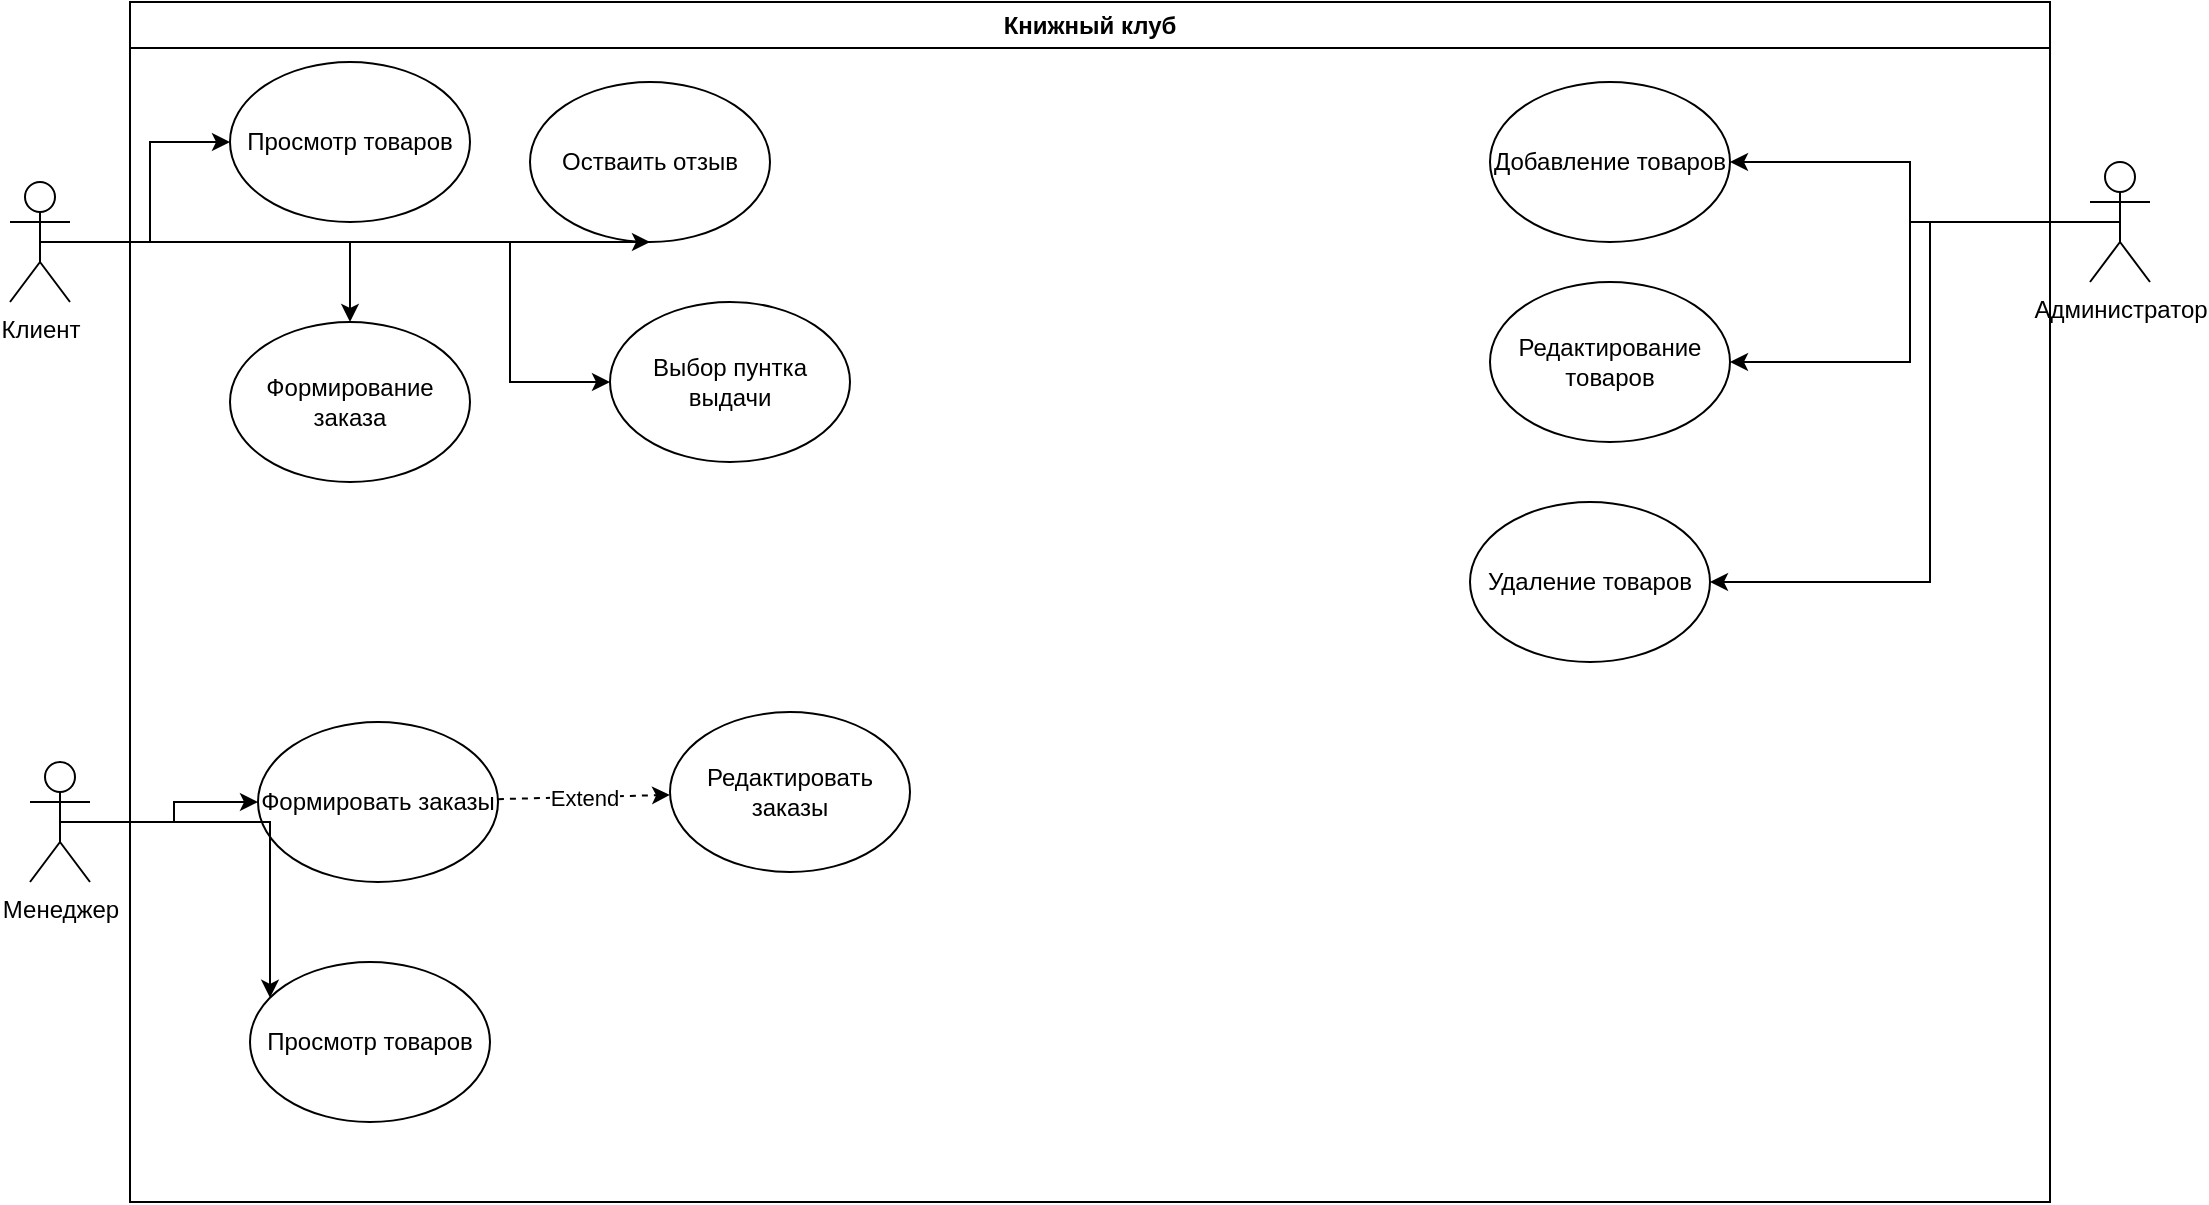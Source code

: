 <mxfile version="24.7.17">
  <diagram name="Страница — 1" id="OxUshxZnZfBiJAVDCdNr">
    <mxGraphModel dx="1434" dy="848" grid="1" gridSize="10" guides="1" tooltips="1" connect="1" arrows="1" fold="1" page="1" pageScale="1" pageWidth="827" pageHeight="1169" math="0" shadow="0">
      <root>
        <mxCell id="0" />
        <mxCell id="1" parent="0" />
        <mxCell id="DEZMkkyd13aNj0rDAgvl-1" value="Книжный клуб" style="swimlane;whiteSpace=wrap;html=1;" vertex="1" parent="1">
          <mxGeometry x="210" y="190" width="960" height="600" as="geometry" />
        </mxCell>
        <mxCell id="DEZMkkyd13aNj0rDAgvl-3" value="&lt;div&gt;Просмотр товаров&lt;/div&gt;" style="ellipse;whiteSpace=wrap;html=1;" vertex="1" parent="DEZMkkyd13aNj0rDAgvl-1">
          <mxGeometry x="50" y="30" width="120" height="80" as="geometry" />
        </mxCell>
        <mxCell id="DEZMkkyd13aNj0rDAgvl-8" value="Формирование заказа" style="ellipse;whiteSpace=wrap;html=1;" vertex="1" parent="DEZMkkyd13aNj0rDAgvl-1">
          <mxGeometry x="50" y="160" width="120" height="80" as="geometry" />
        </mxCell>
        <mxCell id="DEZMkkyd13aNj0rDAgvl-10" value="Формировать заказы" style="ellipse;whiteSpace=wrap;html=1;" vertex="1" parent="DEZMkkyd13aNj0rDAgvl-1">
          <mxGeometry x="64" y="360" width="120" height="80" as="geometry" />
        </mxCell>
        <mxCell id="DEZMkkyd13aNj0rDAgvl-11" value="Остваить отзыв" style="ellipse;whiteSpace=wrap;html=1;" vertex="1" parent="DEZMkkyd13aNj0rDAgvl-1">
          <mxGeometry x="200" y="40" width="120" height="80" as="geometry" />
        </mxCell>
        <mxCell id="DEZMkkyd13aNj0rDAgvl-14" value="Просмотр товаров" style="ellipse;whiteSpace=wrap;html=1;" vertex="1" parent="DEZMkkyd13aNj0rDAgvl-1">
          <mxGeometry x="60" y="480" width="120" height="80" as="geometry" />
        </mxCell>
        <mxCell id="DEZMkkyd13aNj0rDAgvl-17" value="Добавление товаров" style="ellipse;whiteSpace=wrap;html=1;" vertex="1" parent="DEZMkkyd13aNj0rDAgvl-1">
          <mxGeometry x="680" y="40" width="120" height="80" as="geometry" />
        </mxCell>
        <mxCell id="DEZMkkyd13aNj0rDAgvl-18" value="Редактирование товаров" style="ellipse;whiteSpace=wrap;html=1;" vertex="1" parent="DEZMkkyd13aNj0rDAgvl-1">
          <mxGeometry x="680" y="140" width="120" height="80" as="geometry" />
        </mxCell>
        <mxCell id="DEZMkkyd13aNj0rDAgvl-19" value="Удаление товаров" style="ellipse;whiteSpace=wrap;html=1;" vertex="1" parent="DEZMkkyd13aNj0rDAgvl-1">
          <mxGeometry x="670" y="250" width="120" height="80" as="geometry" />
        </mxCell>
        <mxCell id="DEZMkkyd13aNj0rDAgvl-24" value="Выбор пунтка выдачи" style="ellipse;whiteSpace=wrap;html=1;" vertex="1" parent="DEZMkkyd13aNj0rDAgvl-1">
          <mxGeometry x="240" y="150" width="120" height="80" as="geometry" />
        </mxCell>
        <mxCell id="DEZMkkyd13aNj0rDAgvl-26" value="Редактировать заказы" style="ellipse;whiteSpace=wrap;html=1;" vertex="1" parent="DEZMkkyd13aNj0rDAgvl-1">
          <mxGeometry x="270" y="355" width="120" height="80" as="geometry" />
        </mxCell>
        <mxCell id="DEZMkkyd13aNj0rDAgvl-37" value="" style="endArrow=classic;html=1;rounded=0;dashed=1;" edge="1" parent="DEZMkkyd13aNj0rDAgvl-1" source="DEZMkkyd13aNj0rDAgvl-10" target="DEZMkkyd13aNj0rDAgvl-26">
          <mxGeometry relative="1" as="geometry">
            <mxPoint x="140" y="300" as="sourcePoint" />
            <mxPoint x="240" y="300" as="targetPoint" />
          </mxGeometry>
        </mxCell>
        <mxCell id="DEZMkkyd13aNj0rDAgvl-38" value="Extend" style="edgeLabel;resizable=0;html=1;;align=center;verticalAlign=middle;" connectable="0" vertex="1" parent="DEZMkkyd13aNj0rDAgvl-37">
          <mxGeometry relative="1" as="geometry" />
        </mxCell>
        <mxCell id="DEZMkkyd13aNj0rDAgvl-7" style="edgeStyle=orthogonalEdgeStyle;rounded=0;orthogonalLoop=1;jettySize=auto;html=1;exitX=0.5;exitY=0.5;exitDx=0;exitDy=0;exitPerimeter=0;" edge="1" parent="1" source="DEZMkkyd13aNj0rDAgvl-2" target="DEZMkkyd13aNj0rDAgvl-3">
          <mxGeometry relative="1" as="geometry" />
        </mxCell>
        <mxCell id="DEZMkkyd13aNj0rDAgvl-9" style="edgeStyle=orthogonalEdgeStyle;rounded=0;orthogonalLoop=1;jettySize=auto;html=1;exitX=0.5;exitY=0.5;exitDx=0;exitDy=0;exitPerimeter=0;" edge="1" parent="1" source="DEZMkkyd13aNj0rDAgvl-2" target="DEZMkkyd13aNj0rDAgvl-8">
          <mxGeometry relative="1" as="geometry" />
        </mxCell>
        <mxCell id="DEZMkkyd13aNj0rDAgvl-12" style="edgeStyle=orthogonalEdgeStyle;rounded=0;orthogonalLoop=1;jettySize=auto;html=1;exitX=0.5;exitY=0.5;exitDx=0;exitDy=0;exitPerimeter=0;" edge="1" parent="1" source="DEZMkkyd13aNj0rDAgvl-2" target="DEZMkkyd13aNj0rDAgvl-11">
          <mxGeometry relative="1" as="geometry">
            <Array as="points">
              <mxPoint x="410" y="310" />
              <mxPoint x="410" y="270" />
            </Array>
          </mxGeometry>
        </mxCell>
        <mxCell id="DEZMkkyd13aNj0rDAgvl-25" style="edgeStyle=orthogonalEdgeStyle;rounded=0;orthogonalLoop=1;jettySize=auto;html=1;exitX=0.5;exitY=0.5;exitDx=0;exitDy=0;exitPerimeter=0;" edge="1" parent="1" source="DEZMkkyd13aNj0rDAgvl-2" target="DEZMkkyd13aNj0rDAgvl-24">
          <mxGeometry relative="1" as="geometry">
            <Array as="points">
              <mxPoint x="400" y="310" />
              <mxPoint x="400" y="380" />
            </Array>
          </mxGeometry>
        </mxCell>
        <mxCell id="DEZMkkyd13aNj0rDAgvl-2" value="Клиент&lt;div&gt;&lt;br&gt;&lt;/div&gt;" style="shape=umlActor;verticalLabelPosition=bottom;verticalAlign=top;html=1;outlineConnect=0;" vertex="1" parent="1">
          <mxGeometry x="150" y="280" width="30" height="60" as="geometry" />
        </mxCell>
        <mxCell id="DEZMkkyd13aNj0rDAgvl-13" style="edgeStyle=orthogonalEdgeStyle;rounded=0;orthogonalLoop=1;jettySize=auto;html=1;exitX=0.5;exitY=0.5;exitDx=0;exitDy=0;exitPerimeter=0;" edge="1" parent="1" source="DEZMkkyd13aNj0rDAgvl-4" target="DEZMkkyd13aNj0rDAgvl-10">
          <mxGeometry relative="1" as="geometry" />
        </mxCell>
        <mxCell id="DEZMkkyd13aNj0rDAgvl-16" style="edgeStyle=orthogonalEdgeStyle;rounded=0;orthogonalLoop=1;jettySize=auto;html=1;exitX=0.5;exitY=0.5;exitDx=0;exitDy=0;exitPerimeter=0;" edge="1" parent="1" source="DEZMkkyd13aNj0rDAgvl-4" target="DEZMkkyd13aNj0rDAgvl-14">
          <mxGeometry relative="1" as="geometry">
            <Array as="points">
              <mxPoint x="280" y="600" />
              <mxPoint x="280" y="710" />
            </Array>
          </mxGeometry>
        </mxCell>
        <mxCell id="DEZMkkyd13aNj0rDAgvl-4" value="Менеджер" style="shape=umlActor;verticalLabelPosition=bottom;verticalAlign=top;html=1;outlineConnect=0;" vertex="1" parent="1">
          <mxGeometry x="160" y="570" width="30" height="60" as="geometry" />
        </mxCell>
        <mxCell id="DEZMkkyd13aNj0rDAgvl-20" style="edgeStyle=orthogonalEdgeStyle;rounded=0;orthogonalLoop=1;jettySize=auto;html=1;exitX=0.5;exitY=0.5;exitDx=0;exitDy=0;exitPerimeter=0;" edge="1" parent="1" source="DEZMkkyd13aNj0rDAgvl-6" target="DEZMkkyd13aNj0rDAgvl-17">
          <mxGeometry relative="1" as="geometry" />
        </mxCell>
        <mxCell id="DEZMkkyd13aNj0rDAgvl-21" style="edgeStyle=orthogonalEdgeStyle;rounded=0;orthogonalLoop=1;jettySize=auto;html=1;exitX=0.5;exitY=0.5;exitDx=0;exitDy=0;exitPerimeter=0;" edge="1" parent="1" source="DEZMkkyd13aNj0rDAgvl-6" target="DEZMkkyd13aNj0rDAgvl-18">
          <mxGeometry relative="1" as="geometry" />
        </mxCell>
        <mxCell id="DEZMkkyd13aNj0rDAgvl-22" style="edgeStyle=orthogonalEdgeStyle;rounded=0;orthogonalLoop=1;jettySize=auto;html=1;exitX=0.5;exitY=0.5;exitDx=0;exitDy=0;exitPerimeter=0;" edge="1" parent="1" source="DEZMkkyd13aNj0rDAgvl-6" target="DEZMkkyd13aNj0rDAgvl-19">
          <mxGeometry relative="1" as="geometry">
            <Array as="points">
              <mxPoint x="1110" y="300" />
              <mxPoint x="1110" y="480" />
            </Array>
          </mxGeometry>
        </mxCell>
        <mxCell id="DEZMkkyd13aNj0rDAgvl-6" value="Администратор" style="shape=umlActor;verticalLabelPosition=bottom;verticalAlign=top;html=1;outlineConnect=0;" vertex="1" parent="1">
          <mxGeometry x="1190" y="270" width="30" height="60" as="geometry" />
        </mxCell>
      </root>
    </mxGraphModel>
  </diagram>
</mxfile>
